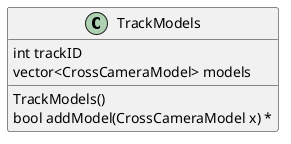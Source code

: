 {
  "sha1": "poxf3o1r4bhh2vun4iowix8szfn86fe",
  "insertion": {
    "when": "2024-06-04T17:28:41.527Z",
    "user": "plantuml@gmail.com"
  }
}
@startuml

TrackModels : TrackModels() 
TrackModels : int trackID
TrackModels : vector<CrossCameraModel> models 
TrackModels : bool addModel(CrossCameraModel x) * 
@enduml

